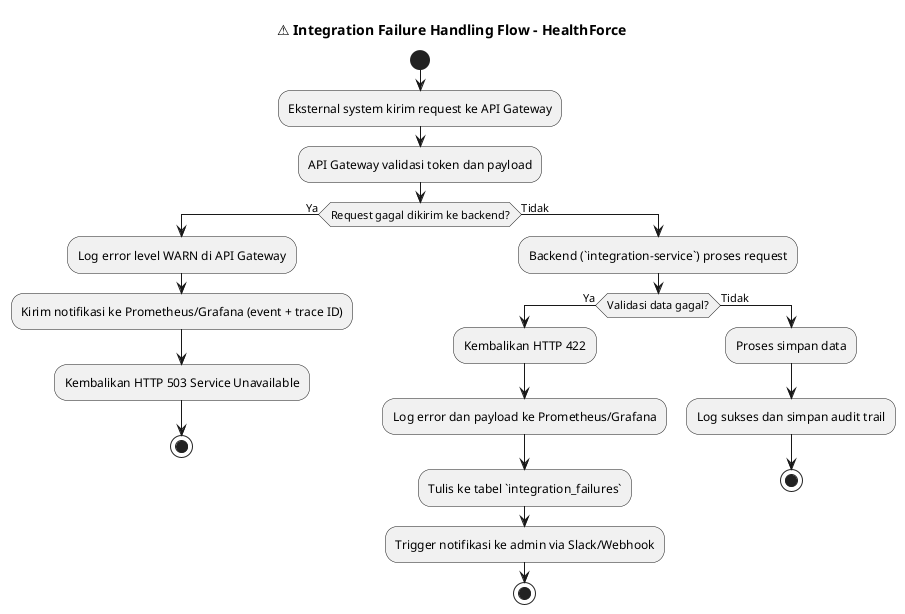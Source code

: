 @startuml integration_failure_handling_flow

title ⚠️ Integration Failure Handling Flow - HealthForce

start

:Eksternal system kirim request ke API Gateway;

:API Gateway validasi token dan payload;

if (Request gagal dikirim ke backend?) then (Ya)
  :Log error level WARN di API Gateway;
  :Kirim notifikasi ke Prometheus/Grafana (event + trace ID);
  :Kembalikan HTTP 503 Service Unavailable;
  stop
else (Tidak)
  :Backend (`integration-service`) proses request;

  if (Validasi data gagal?) then (Ya)
    :Kembalikan HTTP 422;
    :Log error dan payload ke Prometheus/Grafana;
    :Tulis ke tabel `integration_failures`;
    :Trigger notifikasi ke admin via Slack/Webhook;
    stop
  else (Tidak)
    :Proses simpan data;
    :Log sukses dan simpan audit trail;
    stop
  endif
endif

@enduml
